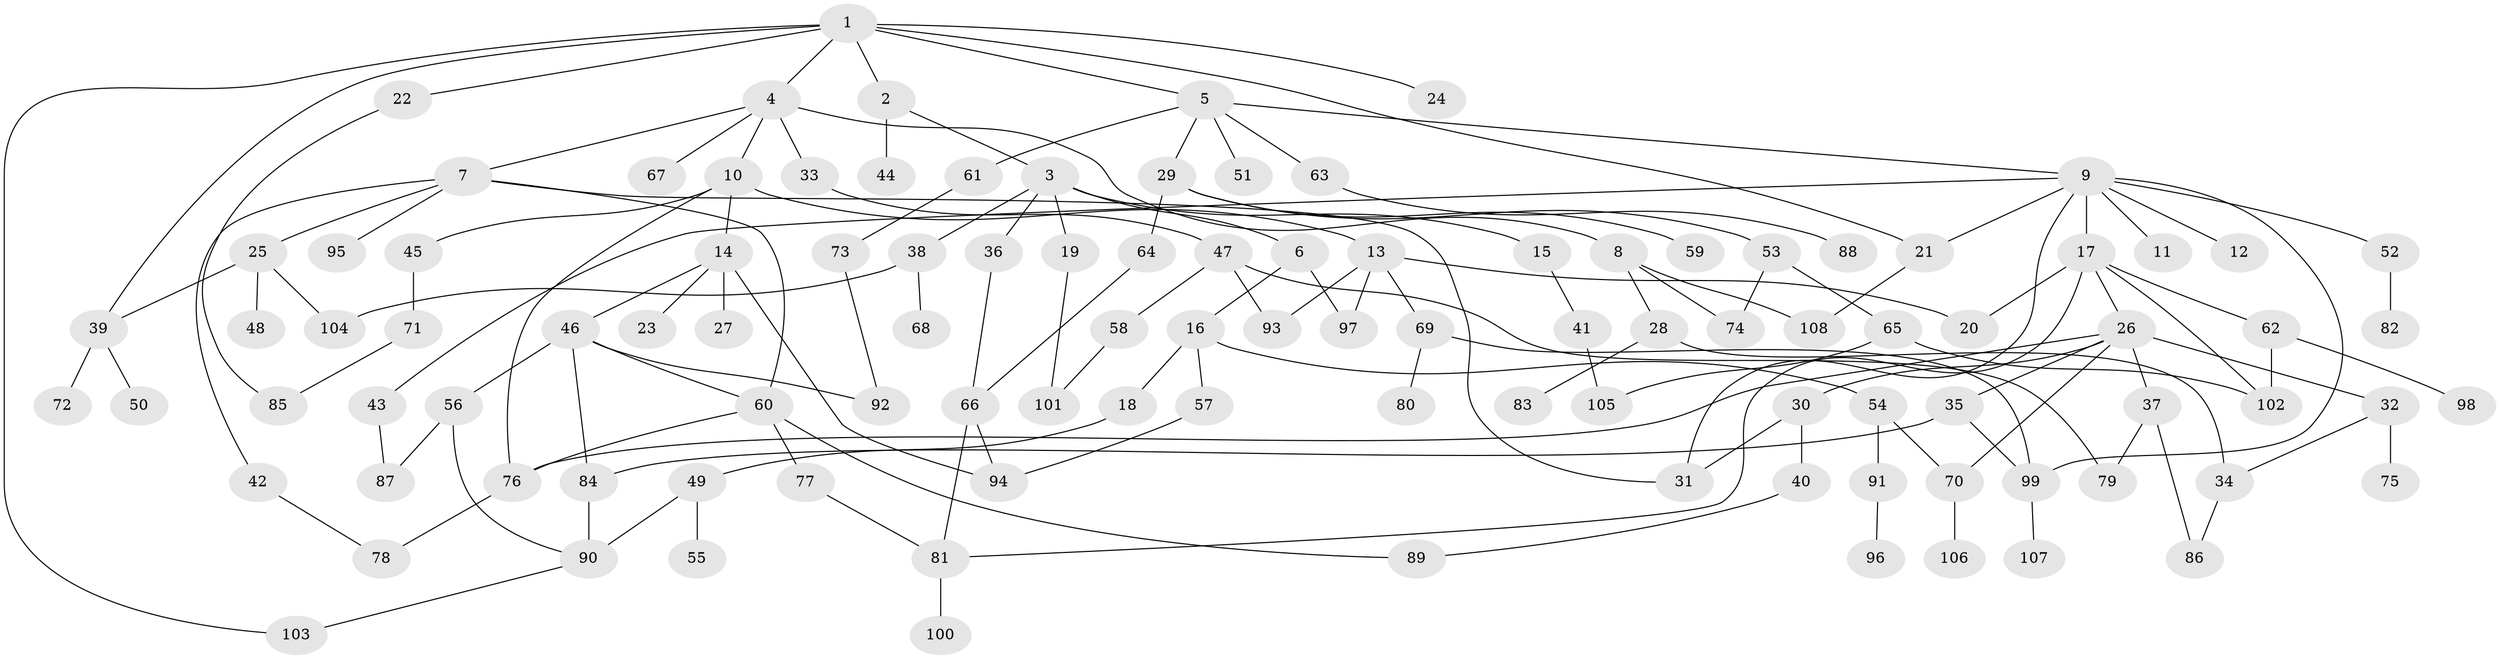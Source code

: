 // Generated by graph-tools (version 1.1) at 2025/00/03/09/25 03:00:57]
// undirected, 108 vertices, 144 edges
graph export_dot {
graph [start="1"]
  node [color=gray90,style=filled];
  1;
  2;
  3;
  4;
  5;
  6;
  7;
  8;
  9;
  10;
  11;
  12;
  13;
  14;
  15;
  16;
  17;
  18;
  19;
  20;
  21;
  22;
  23;
  24;
  25;
  26;
  27;
  28;
  29;
  30;
  31;
  32;
  33;
  34;
  35;
  36;
  37;
  38;
  39;
  40;
  41;
  42;
  43;
  44;
  45;
  46;
  47;
  48;
  49;
  50;
  51;
  52;
  53;
  54;
  55;
  56;
  57;
  58;
  59;
  60;
  61;
  62;
  63;
  64;
  65;
  66;
  67;
  68;
  69;
  70;
  71;
  72;
  73;
  74;
  75;
  76;
  77;
  78;
  79;
  80;
  81;
  82;
  83;
  84;
  85;
  86;
  87;
  88;
  89;
  90;
  91;
  92;
  93;
  94;
  95;
  96;
  97;
  98;
  99;
  100;
  101;
  102;
  103;
  104;
  105;
  106;
  107;
  108;
  1 -- 2;
  1 -- 4;
  1 -- 5;
  1 -- 22;
  1 -- 24;
  1 -- 39;
  1 -- 103;
  1 -- 21;
  2 -- 3;
  2 -- 44;
  3 -- 6;
  3 -- 15;
  3 -- 19;
  3 -- 36;
  3 -- 38;
  4 -- 7;
  4 -- 8;
  4 -- 10;
  4 -- 33;
  4 -- 67;
  5 -- 9;
  5 -- 29;
  5 -- 51;
  5 -- 61;
  5 -- 63;
  6 -- 16;
  6 -- 97;
  7 -- 25;
  7 -- 42;
  7 -- 95;
  7 -- 31;
  7 -- 60;
  8 -- 28;
  8 -- 74;
  8 -- 108;
  9 -- 11;
  9 -- 12;
  9 -- 17;
  9 -- 21;
  9 -- 43;
  9 -- 52;
  9 -- 31;
  9 -- 99;
  10 -- 13;
  10 -- 14;
  10 -- 45;
  10 -- 76;
  13 -- 69;
  13 -- 93;
  13 -- 97;
  13 -- 20;
  14 -- 23;
  14 -- 27;
  14 -- 46;
  14 -- 94;
  15 -- 41;
  16 -- 18;
  16 -- 54;
  16 -- 57;
  17 -- 20;
  17 -- 26;
  17 -- 62;
  17 -- 102;
  17 -- 81;
  18 -- 49;
  19 -- 101;
  21 -- 108;
  22 -- 85;
  25 -- 48;
  25 -- 104;
  25 -- 39;
  26 -- 30;
  26 -- 32;
  26 -- 35;
  26 -- 37;
  26 -- 70;
  26 -- 76;
  28 -- 34;
  28 -- 83;
  29 -- 53;
  29 -- 59;
  29 -- 64;
  30 -- 31;
  30 -- 40;
  32 -- 75;
  32 -- 34;
  33 -- 47;
  34 -- 86;
  35 -- 84;
  35 -- 99;
  36 -- 66;
  37 -- 86;
  37 -- 79;
  38 -- 68;
  38 -- 104;
  39 -- 50;
  39 -- 72;
  40 -- 89;
  41 -- 105;
  42 -- 78;
  43 -- 87;
  45 -- 71;
  46 -- 56;
  46 -- 60;
  46 -- 84;
  46 -- 92;
  47 -- 58;
  47 -- 79;
  47 -- 93;
  49 -- 55;
  49 -- 90;
  52 -- 82;
  53 -- 65;
  53 -- 74;
  54 -- 91;
  54 -- 70;
  56 -- 87;
  56 -- 90;
  57 -- 94;
  58 -- 101;
  60 -- 76;
  60 -- 77;
  60 -- 89;
  61 -- 73;
  62 -- 98;
  62 -- 102;
  63 -- 88;
  64 -- 66;
  65 -- 102;
  65 -- 105;
  66 -- 94;
  66 -- 81;
  69 -- 80;
  69 -- 99;
  70 -- 106;
  71 -- 85;
  73 -- 92;
  76 -- 78;
  77 -- 81;
  81 -- 100;
  84 -- 90;
  90 -- 103;
  91 -- 96;
  99 -- 107;
}
